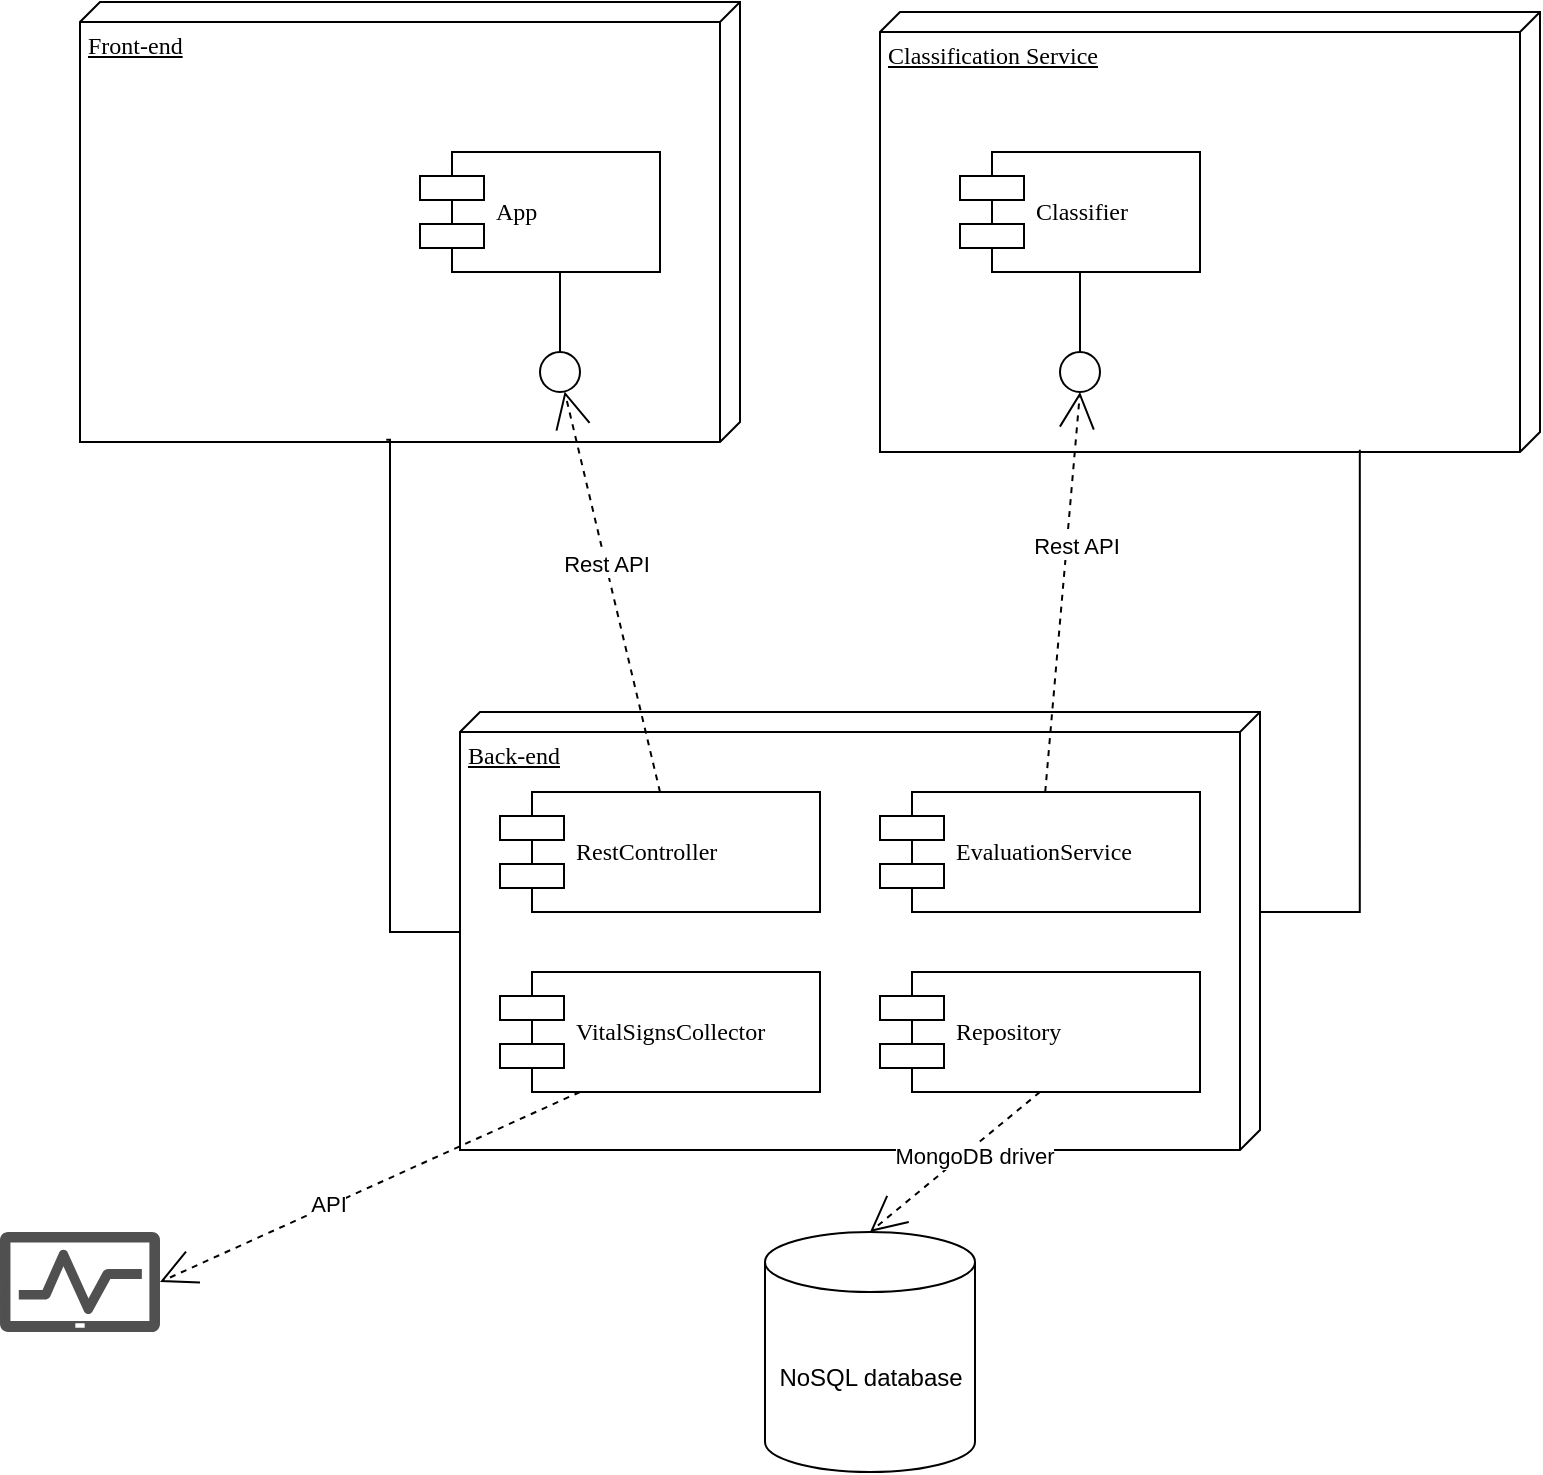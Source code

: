 <mxfile version="24.7.17">
  <diagram name="Page-1" id="5f0bae14-7c28-e335-631c-24af17079c00">
    <mxGraphModel dx="1114" dy="868" grid="1" gridSize="10" guides="1" tooltips="1" connect="1" arrows="1" fold="1" page="1" pageScale="1" pageWidth="1100" pageHeight="850" background="none" math="0" shadow="0">
      <root>
        <mxCell id="0" />
        <mxCell id="1" parent="0" />
        <mxCell id="HJ6r6knGnI9XNgvm79c5-1" value="Front-end" style="verticalAlign=top;align=left;spacingTop=8;spacingLeft=2;spacingRight=12;shape=cube;size=10;direction=south;fontStyle=4;html=1;rounded=0;shadow=0;comic=0;labelBackgroundColor=none;strokeWidth=1;fontFamily=Verdana;fontSize=12" parent="1" vertex="1">
          <mxGeometry x="130" y="55" width="330" height="220" as="geometry" />
        </mxCell>
        <mxCell id="HJ6r6knGnI9XNgvm79c5-2" value="Classification Service" style="verticalAlign=top;align=left;spacingTop=8;spacingLeft=2;spacingRight=12;shape=cube;size=10;direction=south;fontStyle=4;html=1;rounded=0;shadow=0;comic=0;labelBackgroundColor=none;strokeWidth=1;fontFamily=Verdana;fontSize=12" parent="1" vertex="1">
          <mxGeometry x="530" y="60" width="330" height="220" as="geometry" />
        </mxCell>
        <mxCell id="HJ6r6knGnI9XNgvm79c5-3" value="Back-end" style="verticalAlign=top;align=left;spacingTop=8;spacingLeft=2;spacingRight=12;shape=cube;size=10;direction=south;fontStyle=4;html=1;rounded=0;shadow=0;comic=0;labelBackgroundColor=none;strokeWidth=1;fontFamily=Verdana;fontSize=12" parent="1" vertex="1">
          <mxGeometry x="320" y="410" width="400" height="219" as="geometry" />
        </mxCell>
        <mxCell id="HJ6r6knGnI9XNgvm79c5-4" value="App" style="shape=component;align=left;spacingLeft=36;rounded=0;shadow=0;comic=0;labelBackgroundColor=none;strokeWidth=1;fontFamily=Verdana;fontSize=12;html=1;" parent="1" vertex="1">
          <mxGeometry x="300" y="130" width="120" height="60" as="geometry" />
        </mxCell>
        <mxCell id="HJ6r6knGnI9XNgvm79c5-5" value="" style="ellipse;whiteSpace=wrap;html=1;rounded=0;shadow=0;comic=0;labelBackgroundColor=none;strokeWidth=1;fontFamily=Verdana;fontSize=12;align=center;" parent="1" vertex="1">
          <mxGeometry x="360" y="230" width="20" height="20" as="geometry" />
        </mxCell>
        <mxCell id="HJ6r6knGnI9XNgvm79c5-6" value="Classifier" style="shape=component;align=left;spacingLeft=36;rounded=0;shadow=0;comic=0;labelBackgroundColor=none;strokeWidth=1;fontFamily=Verdana;fontSize=12;html=1;" parent="1" vertex="1">
          <mxGeometry x="570" y="130" width="120" height="60" as="geometry" />
        </mxCell>
        <mxCell id="HJ6r6knGnI9XNgvm79c5-7" style="rounded=0;orthogonalLoop=1;jettySize=auto;html=1;entryX=0.5;entryY=1;entryDx=0;entryDy=0;endArrow=open;endFill=0;dashed=1;endSize=16;startSize=8;" parent="1" source="HJ6r6knGnI9XNgvm79c5-9" target="HJ6r6knGnI9XNgvm79c5-18" edge="1">
          <mxGeometry relative="1" as="geometry" />
        </mxCell>
        <mxCell id="HJ6r6knGnI9XNgvm79c5-8" value="Rest API" style="edgeLabel;html=1;align=center;verticalAlign=middle;resizable=0;points=[];" parent="HJ6r6knGnI9XNgvm79c5-7" connectable="0" vertex="1">
          <mxGeometry x="0.24" y="-4" relative="1" as="geometry">
            <mxPoint as="offset" />
          </mxGeometry>
        </mxCell>
        <mxCell id="HJ6r6knGnI9XNgvm79c5-9" value="EvaluationService" style="shape=component;align=left;spacingLeft=36;rounded=0;shadow=0;comic=0;labelBackgroundColor=none;strokeWidth=1;fontFamily=Verdana;fontSize=12;html=1;" parent="1" vertex="1">
          <mxGeometry x="530" y="450" width="160" height="60" as="geometry" />
        </mxCell>
        <mxCell id="HJ6r6knGnI9XNgvm79c5-10" style="edgeStyle=none;rounded=0;html=1;dashed=1;labelBackgroundColor=none;startArrow=none;startFill=0;startSize=8;endArrow=open;endFill=0;endSize=16;fontFamily=Verdana;fontSize=12;exitX=0.5;exitY=0;exitDx=0;exitDy=0;" parent="1" source="HJ6r6knGnI9XNgvm79c5-17" target="HJ6r6knGnI9XNgvm79c5-5" edge="1">
          <mxGeometry relative="1" as="geometry" />
        </mxCell>
        <mxCell id="HJ6r6knGnI9XNgvm79c5-11" value="Rest API" style="edgeLabel;html=1;align=center;verticalAlign=middle;resizable=0;points=[];" parent="HJ6r6knGnI9XNgvm79c5-10" connectable="0" vertex="1">
          <mxGeometry x="0.148" relative="1" as="geometry">
            <mxPoint y="1" as="offset" />
          </mxGeometry>
        </mxCell>
        <mxCell id="HJ6r6knGnI9XNgvm79c5-12" style="edgeStyle=elbowEdgeStyle;rounded=0;html=1;labelBackgroundColor=none;startArrow=none;startFill=0;startSize=8;endArrow=none;endFill=0;endSize=16;fontFamily=Verdana;fontSize=12;" parent="1" source="HJ6r6knGnI9XNgvm79c5-5" target="HJ6r6knGnI9XNgvm79c5-4" edge="1">
          <mxGeometry relative="1" as="geometry" />
        </mxCell>
        <mxCell id="HJ6r6knGnI9XNgvm79c5-13" style="edgeStyle=orthogonalEdgeStyle;rounded=0;html=1;labelBackgroundColor=none;startArrow=none;startFill=0;startSize=8;endArrow=none;endFill=0;endSize=16;fontFamily=Verdana;fontSize=12;exitX=0;exitY=0;exitDx=100;exitDy=0;exitPerimeter=0;entryX=0.995;entryY=0.273;entryDx=0;entryDy=0;entryPerimeter=0;" parent="1" source="HJ6r6knGnI9XNgvm79c5-3" target="HJ6r6knGnI9XNgvm79c5-2" edge="1">
          <mxGeometry relative="1" as="geometry">
            <Array as="points">
              <mxPoint x="770" y="510" />
            </Array>
          </mxGeometry>
        </mxCell>
        <mxCell id="HJ6r6knGnI9XNgvm79c5-14" style="edgeStyle=orthogonalEdgeStyle;rounded=0;html=1;labelBackgroundColor=none;startArrow=none;startFill=0;startSize=8;endArrow=none;endFill=0;endSize=16;fontFamily=Verdana;fontSize=12;exitX=0;exitY=0;exitDx=110;exitDy=400;exitPerimeter=0;entryX=0.995;entryY=0.536;entryDx=0;entryDy=0;entryPerimeter=0;" parent="1" source="HJ6r6knGnI9XNgvm79c5-3" target="HJ6r6knGnI9XNgvm79c5-1" edge="1">
          <mxGeometry relative="1" as="geometry">
            <Array as="points">
              <mxPoint x="285" y="520" />
              <mxPoint x="285" y="274" />
            </Array>
          </mxGeometry>
        </mxCell>
        <mxCell id="HJ6r6knGnI9XNgvm79c5-15" value="NoSQL database" style="shape=cylinder3;whiteSpace=wrap;html=1;boundedLbl=1;backgroundOutline=1;size=15;" parent="1" vertex="1">
          <mxGeometry x="472.5" y="670" width="105" height="120" as="geometry" />
        </mxCell>
        <mxCell id="HJ6r6knGnI9XNgvm79c5-17" value="RestController" style="shape=component;align=left;spacingLeft=36;rounded=0;shadow=0;comic=0;labelBackgroundColor=none;strokeWidth=1;fontFamily=Verdana;fontSize=12;html=1;" parent="1" vertex="1">
          <mxGeometry x="340" y="450" width="160" height="60" as="geometry" />
        </mxCell>
        <mxCell id="HJ6r6knGnI9XNgvm79c5-18" value="" style="ellipse;whiteSpace=wrap;html=1;rounded=0;shadow=0;comic=0;labelBackgroundColor=none;strokeWidth=1;fontFamily=Verdana;fontSize=12;align=center;" parent="1" vertex="1">
          <mxGeometry x="620" y="230" width="20" height="20" as="geometry" />
        </mxCell>
        <mxCell id="HJ6r6knGnI9XNgvm79c5-19" style="edgeStyle=elbowEdgeStyle;rounded=0;html=1;labelBackgroundColor=none;startArrow=none;startFill=0;startSize=8;endArrow=none;endFill=0;endSize=16;fontFamily=Verdana;fontSize=12;" parent="1" source="HJ6r6knGnI9XNgvm79c5-18" edge="1">
          <mxGeometry relative="1" as="geometry">
            <mxPoint x="630" y="190" as="targetPoint" />
          </mxGeometry>
        </mxCell>
        <mxCell id="HJ6r6knGnI9XNgvm79c5-20" value="Repository" style="shape=component;align=left;spacingLeft=36;rounded=0;shadow=0;comic=0;labelBackgroundColor=none;strokeWidth=1;fontFamily=Verdana;fontSize=12;html=1;" parent="1" vertex="1">
          <mxGeometry x="530" y="540" width="160" height="60" as="geometry" />
        </mxCell>
        <mxCell id="HJ6r6knGnI9XNgvm79c5-21" style="rounded=0;orthogonalLoop=1;jettySize=auto;html=1;entryX=0.5;entryY=0;entryDx=0;entryDy=0;entryPerimeter=0;exitX=0.5;exitY=1;exitDx=0;exitDy=0;dashed=1;endArrow=open;endFill=0;endSize=16;" parent="1" source="HJ6r6knGnI9XNgvm79c5-20" target="HJ6r6knGnI9XNgvm79c5-15" edge="1">
          <mxGeometry relative="1" as="geometry" />
        </mxCell>
        <mxCell id="HJ6r6knGnI9XNgvm79c5-22" value="MongoDB driver" style="edgeLabel;html=1;align=center;verticalAlign=middle;resizable=0;points=[];" parent="HJ6r6knGnI9XNgvm79c5-21" vertex="1" connectable="0">
          <mxGeometry x="-0.162" y="3" relative="1" as="geometry">
            <mxPoint as="offset" />
          </mxGeometry>
        </mxCell>
        <mxCell id="YdOBd43jE1wLXODZNckb-2" value="VitalSignsCollector" style="shape=component;align=left;spacingLeft=36;rounded=0;shadow=0;comic=0;labelBackgroundColor=none;strokeWidth=1;fontFamily=Verdana;fontSize=12;html=1;" vertex="1" parent="1">
          <mxGeometry x="340" y="540" width="160" height="60" as="geometry" />
        </mxCell>
        <mxCell id="YdOBd43jE1wLXODZNckb-3" value="" style="sketch=0;pointerEvents=1;shadow=0;dashed=0;html=1;strokeColor=none;labelPosition=center;verticalLabelPosition=bottom;verticalAlign=top;align=center;fillColor=#505050;shape=mxgraph.mscae.intune.device_health" vertex="1" parent="1">
          <mxGeometry x="90" y="670" width="80" height="50" as="geometry" />
        </mxCell>
        <mxCell id="YdOBd43jE1wLXODZNckb-4" style="rounded=0;orthogonalLoop=1;jettySize=auto;html=1;entryX=1;entryY=0.5;entryDx=0;entryDy=0;entryPerimeter=0;exitX=0.25;exitY=1;exitDx=0;exitDy=0;dashed=1;endArrow=open;endFill=0;strokeWidth=1;endSize=16;" edge="1" parent="1" source="YdOBd43jE1wLXODZNckb-2" target="YdOBd43jE1wLXODZNckb-3">
          <mxGeometry relative="1" as="geometry" />
        </mxCell>
        <mxCell id="YdOBd43jE1wLXODZNckb-5" value="API" style="edgeLabel;html=1;align=center;verticalAlign=middle;resizable=0;points=[];" vertex="1" connectable="0" parent="YdOBd43jE1wLXODZNckb-4">
          <mxGeometry x="0.196" y="-1" relative="1" as="geometry">
            <mxPoint as="offset" />
          </mxGeometry>
        </mxCell>
      </root>
    </mxGraphModel>
  </diagram>
</mxfile>
